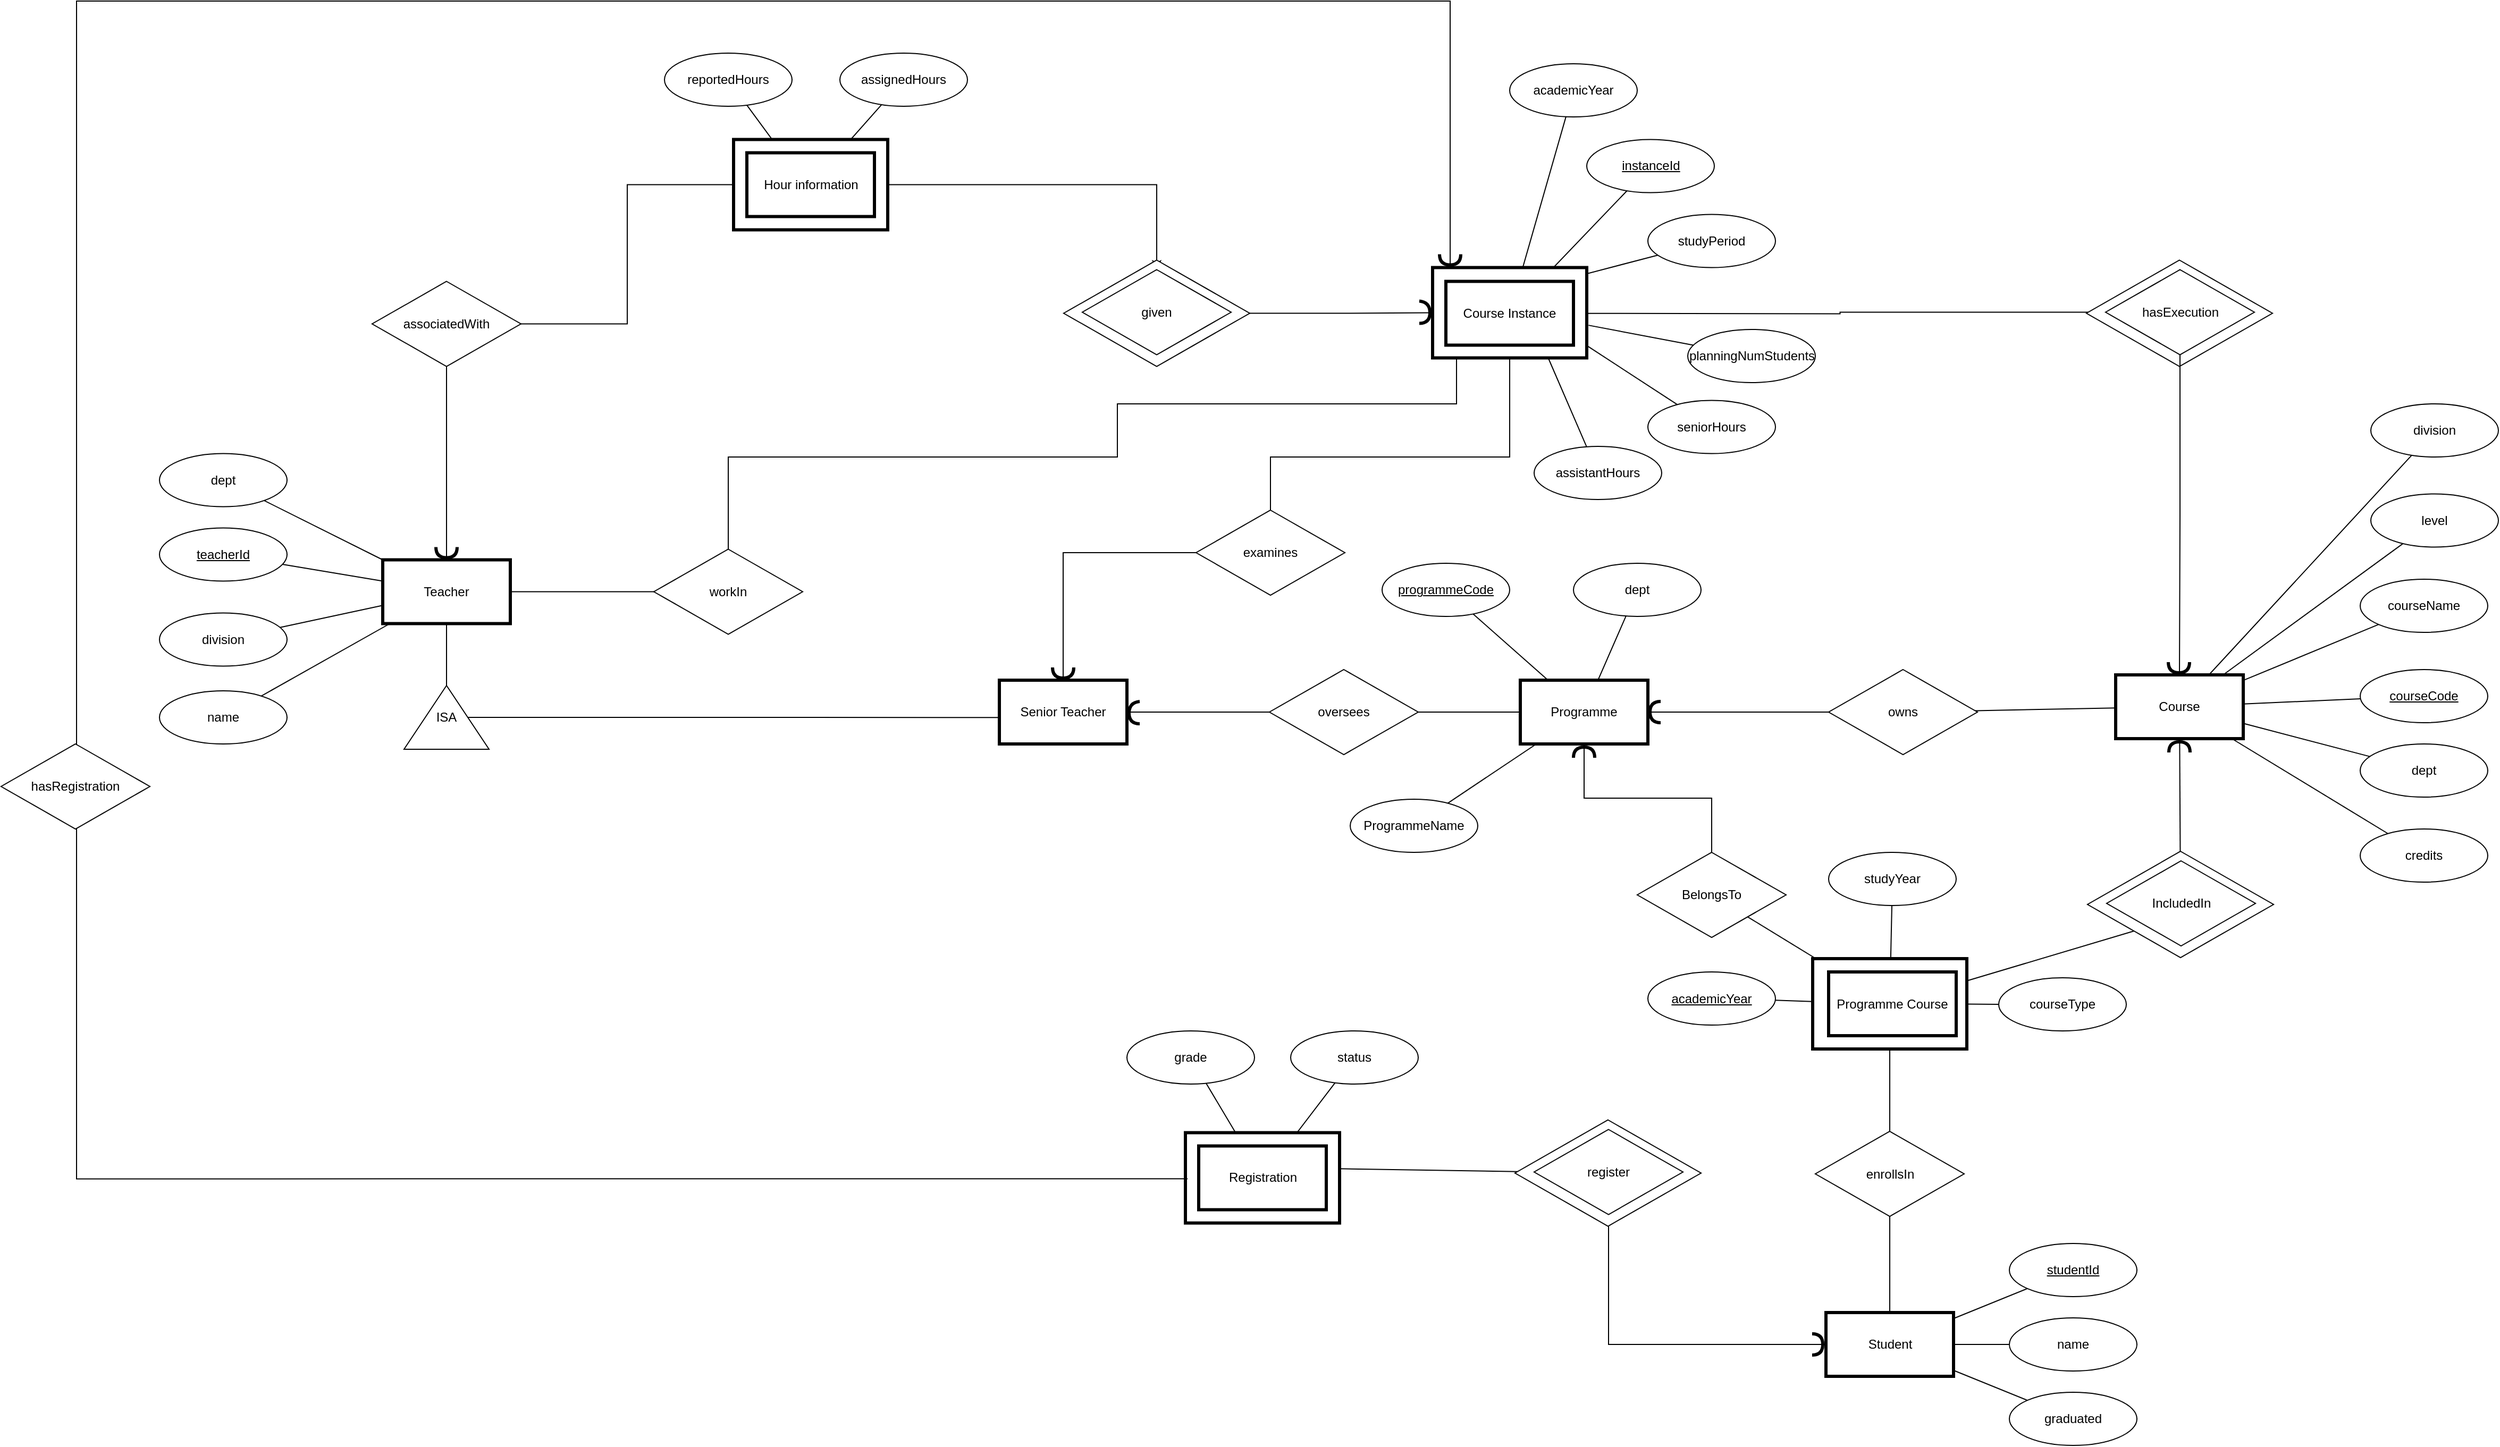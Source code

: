 <mxfile version="24.2.3" type="device">
  <diagram name="Página-1" id="mBDjjEcw4cKG5DQh-Xl2">
    <mxGraphModel dx="2736" dy="2182" grid="1" gridSize="10" guides="1" tooltips="1" connect="1" arrows="1" fold="1" page="1" pageScale="1" pageWidth="827" pageHeight="1169" math="0" shadow="0">
      <root>
        <mxCell id="0" />
        <mxCell id="1" parent="0" />
        <mxCell id="X4g94l9QdzFIB3vsX_Z2-153" style="edgeStyle=orthogonalEdgeStyle;rounded=0;orthogonalLoop=1;jettySize=auto;html=1;endArrow=none;endFill=0;startArrow=baseDash;startFill=0;" parent="1" source="X4g94l9QdzFIB3vsX_Z2-1" target="X4g94l9QdzFIB3vsX_Z2-152" edge="1">
          <mxGeometry relative="1" as="geometry" />
        </mxCell>
        <mxCell id="X4g94l9QdzFIB3vsX_Z2-1" value="Senior Teacher" style="rounded=0;whiteSpace=wrap;html=1;strokeWidth=3;" parent="1" vertex="1">
          <mxGeometry x="190" y="80" width="120" height="60" as="geometry" />
        </mxCell>
        <mxCell id="X4g94l9QdzFIB3vsX_Z2-10" value="" style="rounded=0;orthogonalLoop=1;jettySize=auto;html=1;endArrow=none;endFill=0;" parent="1" source="X4g94l9QdzFIB3vsX_Z2-3" target="X4g94l9QdzFIB3vsX_Z2-11" edge="1">
          <mxGeometry relative="1" as="geometry" />
        </mxCell>
        <mxCell id="X4g94l9QdzFIB3vsX_Z2-3" value="name" style="ellipse;whiteSpace=wrap;html=1;" parent="1" vertex="1">
          <mxGeometry x="-600" y="90" width="120" height="50" as="geometry" />
        </mxCell>
        <mxCell id="X4g94l9QdzFIB3vsX_Z2-269" style="edgeStyle=orthogonalEdgeStyle;rounded=0;orthogonalLoop=1;jettySize=auto;html=1;endArrow=none;endFill=0;" parent="1" source="X4g94l9QdzFIB3vsX_Z2-11" target="X4g94l9QdzFIB3vsX_Z2-268" edge="1">
          <mxGeometry relative="1" as="geometry" />
        </mxCell>
        <mxCell id="IT_xZYxQ61ZV-D8Yhbmj-3" style="edgeStyle=orthogonalEdgeStyle;rounded=0;orthogonalLoop=1;jettySize=auto;html=1;endArrow=none;endFill=0;" parent="1" source="X4g94l9QdzFIB3vsX_Z2-11" target="IT_xZYxQ61ZV-D8Yhbmj-1" edge="1">
          <mxGeometry relative="1" as="geometry">
            <Array as="points">
              <mxPoint x="-330" y="70" />
              <mxPoint x="-330" y="70" />
            </Array>
          </mxGeometry>
        </mxCell>
        <mxCell id="JDC6ibPOijJ4rvLME-x0-4" style="edgeStyle=orthogonalEdgeStyle;rounded=0;orthogonalLoop=1;jettySize=auto;html=1;endArrow=none;endFill=0;" edge="1" parent="1" source="X4g94l9QdzFIB3vsX_Z2-11" target="JDC6ibPOijJ4rvLME-x0-3">
          <mxGeometry relative="1" as="geometry" />
        </mxCell>
        <mxCell id="X4g94l9QdzFIB3vsX_Z2-11" value="Teacher" style="rounded=0;whiteSpace=wrap;html=1;strokeWidth=3;" parent="1" vertex="1">
          <mxGeometry x="-390" y="-33.25" width="120" height="60" as="geometry" />
        </mxCell>
        <mxCell id="X4g94l9QdzFIB3vsX_Z2-20" style="rounded=0;orthogonalLoop=1;jettySize=auto;html=1;endArrow=none;endFill=0;" parent="1" source="X4g94l9QdzFIB3vsX_Z2-12" target="X4g94l9QdzFIB3vsX_Z2-11" edge="1">
          <mxGeometry relative="1" as="geometry" />
        </mxCell>
        <mxCell id="X4g94l9QdzFIB3vsX_Z2-12" value="&lt;u&gt;teacherId&lt;/u&gt;" style="ellipse;whiteSpace=wrap;html=1;" parent="1" vertex="1">
          <mxGeometry x="-600" y="-63.25" width="120" height="50" as="geometry" />
        </mxCell>
        <mxCell id="X4g94l9QdzFIB3vsX_Z2-24" value="" style="rounded=0;orthogonalLoop=1;jettySize=auto;html=1;endArrow=none;endFill=0;" parent="1" source="X4g94l9QdzFIB3vsX_Z2-15" target="X4g94l9QdzFIB3vsX_Z2-11" edge="1">
          <mxGeometry relative="1" as="geometry" />
        </mxCell>
        <mxCell id="X4g94l9QdzFIB3vsX_Z2-15" value="dept" style="ellipse;whiteSpace=wrap;html=1;" parent="1" vertex="1">
          <mxGeometry x="-600" y="-133.25" width="120" height="50" as="geometry" />
        </mxCell>
        <mxCell id="X4g94l9QdzFIB3vsX_Z2-23" style="rounded=0;orthogonalLoop=1;jettySize=auto;html=1;endArrow=none;endFill=0;" parent="1" source="X4g94l9QdzFIB3vsX_Z2-19" target="X4g94l9QdzFIB3vsX_Z2-11" edge="1">
          <mxGeometry relative="1" as="geometry" />
        </mxCell>
        <mxCell id="X4g94l9QdzFIB3vsX_Z2-19" value="division" style="ellipse;whiteSpace=wrap;html=1;" parent="1" vertex="1">
          <mxGeometry x="-600" y="16.75" width="120" height="50" as="geometry" />
        </mxCell>
        <mxCell id="X4g94l9QdzFIB3vsX_Z2-161" style="edgeStyle=orthogonalEdgeStyle;rounded=0;orthogonalLoop=1;jettySize=auto;html=1;endArrow=none;endFill=0;" parent="1" source="X4g94l9QdzFIB3vsX_Z2-25" target="X4g94l9QdzFIB3vsX_Z2-159" edge="1">
          <mxGeometry relative="1" as="geometry" />
        </mxCell>
        <mxCell id="X4g94l9QdzFIB3vsX_Z2-25" value="Programme" style="rounded=0;whiteSpace=wrap;html=1;strokeWidth=3;" parent="1" vertex="1">
          <mxGeometry x="680" y="80" width="120" height="60" as="geometry" />
        </mxCell>
        <mxCell id="X4g94l9QdzFIB3vsX_Z2-33" style="rounded=0;orthogonalLoop=1;jettySize=auto;html=1;endArrow=none;endFill=0;" parent="1" source="X4g94l9QdzFIB3vsX_Z2-26" target="X4g94l9QdzFIB3vsX_Z2-25" edge="1">
          <mxGeometry relative="1" as="geometry" />
        </mxCell>
        <mxCell id="X4g94l9QdzFIB3vsX_Z2-26" value="&lt;u&gt;programmeCode&lt;/u&gt;" style="ellipse;whiteSpace=wrap;html=1;" parent="1" vertex="1">
          <mxGeometry x="550" y="-30" width="120" height="50" as="geometry" />
        </mxCell>
        <mxCell id="X4g94l9QdzFIB3vsX_Z2-34" value="" style="rounded=0;orthogonalLoop=1;jettySize=auto;html=1;endArrow=none;endFill=0;" parent="1" source="X4g94l9QdzFIB3vsX_Z2-27" target="X4g94l9QdzFIB3vsX_Z2-25" edge="1">
          <mxGeometry relative="1" as="geometry" />
        </mxCell>
        <mxCell id="X4g94l9QdzFIB3vsX_Z2-27" value="ProgrammeName" style="ellipse;whiteSpace=wrap;html=1;" parent="1" vertex="1">
          <mxGeometry x="520" y="192" width="120" height="50" as="geometry" />
        </mxCell>
        <mxCell id="X4g94l9QdzFIB3vsX_Z2-31" style="rounded=0;orthogonalLoop=1;jettySize=auto;html=1;endArrow=none;endFill=0;" parent="1" source="X4g94l9QdzFIB3vsX_Z2-28" target="X4g94l9QdzFIB3vsX_Z2-25" edge="1">
          <mxGeometry relative="1" as="geometry" />
        </mxCell>
        <mxCell id="X4g94l9QdzFIB3vsX_Z2-28" value="dept" style="ellipse;whiteSpace=wrap;html=1;" parent="1" vertex="1">
          <mxGeometry x="730" y="-30" width="120" height="50" as="geometry" />
        </mxCell>
        <mxCell id="X4g94l9QdzFIB3vsX_Z2-35" value="Course" style="rounded=0;whiteSpace=wrap;html=1;strokeWidth=3;" parent="1" vertex="1">
          <mxGeometry x="1240" y="75" width="120" height="60" as="geometry" />
        </mxCell>
        <mxCell id="X4g94l9QdzFIB3vsX_Z2-36" style="rounded=0;orthogonalLoop=1;jettySize=auto;html=1;endArrow=none;endFill=0;" parent="1" source="X4g94l9QdzFIB3vsX_Z2-37" target="X4g94l9QdzFIB3vsX_Z2-35" edge="1">
          <mxGeometry relative="1" as="geometry" />
        </mxCell>
        <mxCell id="X4g94l9QdzFIB3vsX_Z2-37" value="&lt;u&gt;courseCode&lt;/u&gt;" style="ellipse;whiteSpace=wrap;html=1;" parent="1" vertex="1">
          <mxGeometry x="1470" y="70" width="120" height="50" as="geometry" />
        </mxCell>
        <mxCell id="X4g94l9QdzFIB3vsX_Z2-38" value="" style="rounded=0;orthogonalLoop=1;jettySize=auto;html=1;endArrow=none;endFill=0;" parent="1" source="X4g94l9QdzFIB3vsX_Z2-39" target="X4g94l9QdzFIB3vsX_Z2-35" edge="1">
          <mxGeometry relative="1" as="geometry" />
        </mxCell>
        <mxCell id="X4g94l9QdzFIB3vsX_Z2-39" value="courseName" style="ellipse;whiteSpace=wrap;html=1;" parent="1" vertex="1">
          <mxGeometry x="1470" y="-15" width="120" height="50" as="geometry" />
        </mxCell>
        <mxCell id="X4g94l9QdzFIB3vsX_Z2-40" style="rounded=0;orthogonalLoop=1;jettySize=auto;html=1;endArrow=none;endFill=0;" parent="1" source="X4g94l9QdzFIB3vsX_Z2-41" target="X4g94l9QdzFIB3vsX_Z2-35" edge="1">
          <mxGeometry relative="1" as="geometry" />
        </mxCell>
        <mxCell id="X4g94l9QdzFIB3vsX_Z2-41" value="credits" style="ellipse;whiteSpace=wrap;html=1;" parent="1" vertex="1">
          <mxGeometry x="1470" y="220" width="120" height="50" as="geometry" />
        </mxCell>
        <mxCell id="X4g94l9QdzFIB3vsX_Z2-42" style="rounded=0;orthogonalLoop=1;jettySize=auto;html=1;endArrow=none;endFill=0;" parent="1" source="X4g94l9QdzFIB3vsX_Z2-43" target="X4g94l9QdzFIB3vsX_Z2-35" edge="1">
          <mxGeometry relative="1" as="geometry" />
        </mxCell>
        <mxCell id="X4g94l9QdzFIB3vsX_Z2-43" value="level" style="ellipse;whiteSpace=wrap;html=1;" parent="1" vertex="1">
          <mxGeometry x="1480" y="-95.25" width="120" height="50" as="geometry" />
        </mxCell>
        <mxCell id="X4g94l9QdzFIB3vsX_Z2-45" style="rounded=0;orthogonalLoop=1;jettySize=auto;html=1;endArrow=none;endFill=0;" parent="1" source="X4g94l9QdzFIB3vsX_Z2-44" target="X4g94l9QdzFIB3vsX_Z2-35" edge="1">
          <mxGeometry relative="1" as="geometry" />
        </mxCell>
        <mxCell id="X4g94l9QdzFIB3vsX_Z2-44" value="dept" style="ellipse;whiteSpace=wrap;html=1;" parent="1" vertex="1">
          <mxGeometry x="1470" y="140" width="120" height="50" as="geometry" />
        </mxCell>
        <mxCell id="X4g94l9QdzFIB3vsX_Z2-47" style="rounded=0;orthogonalLoop=1;jettySize=auto;html=1;endArrow=none;endFill=0;" parent="1" source="X4g94l9QdzFIB3vsX_Z2-46" target="X4g94l9QdzFIB3vsX_Z2-35" edge="1">
          <mxGeometry relative="1" as="geometry" />
        </mxCell>
        <mxCell id="X4g94l9QdzFIB3vsX_Z2-46" value="division" style="ellipse;whiteSpace=wrap;html=1;" parent="1" vertex="1">
          <mxGeometry x="1480" y="-180" width="120" height="50" as="geometry" />
        </mxCell>
        <mxCell id="X4g94l9QdzFIB3vsX_Z2-171" style="rounded=0;orthogonalLoop=1;jettySize=auto;html=1;entryX=0;entryY=1;entryDx=0;entryDy=0;endArrow=none;endFill=0;" parent="1" source="X4g94l9QdzFIB3vsX_Z2-50" target="X4g94l9QdzFIB3vsX_Z2-167" edge="1">
          <mxGeometry relative="1" as="geometry" />
        </mxCell>
        <mxCell id="X4g94l9QdzFIB3vsX_Z2-174" style="rounded=0;orthogonalLoop=1;jettySize=auto;html=1;endArrow=none;endFill=0;" parent="1" source="X4g94l9QdzFIB3vsX_Z2-50" target="X4g94l9QdzFIB3vsX_Z2-173" edge="1">
          <mxGeometry relative="1" as="geometry" />
        </mxCell>
        <mxCell id="X4g94l9QdzFIB3vsX_Z2-50" value="" style="rounded=0;whiteSpace=wrap;html=1;strokeWidth=3;" parent="1" vertex="1">
          <mxGeometry x="955" y="342" width="145" height="85" as="geometry" />
        </mxCell>
        <mxCell id="X4g94l9QdzFIB3vsX_Z2-55" style="rounded=0;orthogonalLoop=1;jettySize=auto;html=1;endArrow=none;endFill=0;" parent="1" source="X4g94l9QdzFIB3vsX_Z2-56" target="X4g94l9QdzFIB3vsX_Z2-50" edge="1">
          <mxGeometry relative="1" as="geometry" />
        </mxCell>
        <mxCell id="X4g94l9QdzFIB3vsX_Z2-56" value="&lt;u&gt;academicYear&lt;/u&gt;" style="ellipse;whiteSpace=wrap;html=1;" parent="1" vertex="1">
          <mxGeometry x="800" y="354.5" width="120" height="50" as="geometry" />
        </mxCell>
        <mxCell id="X4g94l9QdzFIB3vsX_Z2-57" style="rounded=0;orthogonalLoop=1;jettySize=auto;html=1;endArrow=none;endFill=0;" parent="1" source="X4g94l9QdzFIB3vsX_Z2-58" target="X4g94l9QdzFIB3vsX_Z2-50" edge="1">
          <mxGeometry relative="1" as="geometry">
            <mxPoint x="1154" y="474.886" as="targetPoint" />
          </mxGeometry>
        </mxCell>
        <mxCell id="X4g94l9QdzFIB3vsX_Z2-58" value="studyYear" style="ellipse;whiteSpace=wrap;html=1;" parent="1" vertex="1">
          <mxGeometry x="970" y="242" width="120" height="50" as="geometry" />
        </mxCell>
        <mxCell id="X4g94l9QdzFIB3vsX_Z2-61" style="rounded=0;orthogonalLoop=1;jettySize=auto;html=1;endArrow=none;endFill=0;" parent="1" source="X4g94l9QdzFIB3vsX_Z2-62" target="X4g94l9QdzFIB3vsX_Z2-50" edge="1">
          <mxGeometry relative="1" as="geometry" />
        </mxCell>
        <mxCell id="X4g94l9QdzFIB3vsX_Z2-62" value="courseType" style="ellipse;whiteSpace=wrap;html=1;" parent="1" vertex="1">
          <mxGeometry x="1130" y="360" width="120" height="50" as="geometry" />
        </mxCell>
        <mxCell id="X4g94l9QdzFIB3vsX_Z2-65" style="edgeStyle=orthogonalEdgeStyle;rounded=0;orthogonalLoop=1;jettySize=auto;html=1;exitX=0.5;exitY=1;exitDx=0;exitDy=0;" parent="1" edge="1">
          <mxGeometry relative="1" as="geometry">
            <mxPoint x="1262.5" y="310" as="sourcePoint" />
            <mxPoint x="1262.5" y="310" as="targetPoint" />
          </mxGeometry>
        </mxCell>
        <mxCell id="X4g94l9QdzFIB3vsX_Z2-189" style="edgeStyle=orthogonalEdgeStyle;rounded=0;orthogonalLoop=1;jettySize=auto;html=1;endArrow=none;endFill=0;" parent="1" target="X4g94l9QdzFIB3vsX_Z2-186" edge="1">
          <mxGeometry relative="1" as="geometry">
            <mxPoint x="730" y="-265.185" as="sourcePoint" />
          </mxGeometry>
        </mxCell>
        <mxCell id="X4g94l9QdzFIB3vsX_Z2-70" style="rounded=0;orthogonalLoop=1;jettySize=auto;html=1;endArrow=none;endFill=0;" parent="1" source="X4g94l9QdzFIB3vsX_Z2-71" edge="1">
          <mxGeometry relative="1" as="geometry">
            <mxPoint x="715.113" y="-295.25" as="targetPoint" />
          </mxGeometry>
        </mxCell>
        <mxCell id="X4g94l9QdzFIB3vsX_Z2-71" value="studyPeriod" style="ellipse;whiteSpace=wrap;html=1;" parent="1" vertex="1">
          <mxGeometry x="800" y="-358.25" width="120" height="50" as="geometry" />
        </mxCell>
        <mxCell id="X4g94l9QdzFIB3vsX_Z2-72" style="rounded=0;orthogonalLoop=1;jettySize=auto;html=1;endArrow=none;endFill=0;" parent="1" source="X4g94l9QdzFIB3vsX_Z2-73" target="X4g94l9QdzFIB3vsX_Z2-194" edge="1">
          <mxGeometry relative="1" as="geometry">
            <mxPoint x="670" y="-295.25" as="targetPoint" />
          </mxGeometry>
        </mxCell>
        <mxCell id="X4g94l9QdzFIB3vsX_Z2-73" value="academicYear" style="ellipse;whiteSpace=wrap;html=1;" parent="1" vertex="1">
          <mxGeometry x="670" y="-500" width="120" height="50" as="geometry" />
        </mxCell>
        <mxCell id="X4g94l9QdzFIB3vsX_Z2-74" style="rounded=0;orthogonalLoop=1;jettySize=auto;html=1;endArrow=none;endFill=0;" parent="1" source="X4g94l9QdzFIB3vsX_Z2-75" target="X4g94l9QdzFIB3vsX_Z2-194" edge="1">
          <mxGeometry relative="1" as="geometry">
            <mxPoint x="623.083" y="-295.25" as="targetPoint" />
          </mxGeometry>
        </mxCell>
        <mxCell id="X4g94l9QdzFIB3vsX_Z2-75" value="instanceId" style="ellipse;whiteSpace=wrap;html=1;fontStyle=4" parent="1" vertex="1">
          <mxGeometry x="742.5" y="-428.75" width="120" height="50" as="geometry" />
        </mxCell>
        <mxCell id="X4g94l9QdzFIB3vsX_Z2-78" style="edgeStyle=orthogonalEdgeStyle;rounded=0;orthogonalLoop=1;jettySize=auto;html=1;exitX=0.5;exitY=1;exitDx=0;exitDy=0;" parent="1" source="X4g94l9QdzFIB3vsX_Z2-75" target="X4g94l9QdzFIB3vsX_Z2-75" edge="1">
          <mxGeometry relative="1" as="geometry" />
        </mxCell>
        <mxCell id="X4g94l9QdzFIB3vsX_Z2-223" style="edgeStyle=orthogonalEdgeStyle;rounded=0;orthogonalLoop=1;jettySize=auto;html=1;" parent="1" source="X4g94l9QdzFIB3vsX_Z2-225" target="X4g94l9QdzFIB3vsX_Z2-218" edge="1">
          <mxGeometry relative="1" as="geometry">
            <mxPoint x="137.5" y="-357.75" as="sourcePoint" />
          </mxGeometry>
        </mxCell>
        <mxCell id="X4g94l9QdzFIB3vsX_Z2-112" style="edgeStyle=orthogonalEdgeStyle;rounded=0;orthogonalLoop=1;jettySize=auto;html=1;exitX=0.5;exitY=1;exitDx=0;exitDy=0;" parent="1" edge="1">
          <mxGeometry relative="1" as="geometry">
            <mxPoint x="380" y="414.5" as="sourcePoint" />
            <mxPoint x="380" y="414.5" as="targetPoint" />
          </mxGeometry>
        </mxCell>
        <mxCell id="X4g94l9QdzFIB3vsX_Z2-114" style="rounded=0;orthogonalLoop=1;jettySize=auto;html=1;endArrow=none;endFill=0;" parent="1" source="X4g94l9QdzFIB3vsX_Z2-113" target="X4g94l9QdzFIB3vsX_Z2-225" edge="1">
          <mxGeometry relative="1" as="geometry">
            <mxPoint x="-47.5" y="-454.933" as="targetPoint" />
          </mxGeometry>
        </mxCell>
        <mxCell id="X4g94l9QdzFIB3vsX_Z2-113" value="assignedHours" style="ellipse;whiteSpace=wrap;html=1;" parent="1" vertex="1">
          <mxGeometry x="40" y="-510" width="120" height="50" as="geometry" />
        </mxCell>
        <mxCell id="X4g94l9QdzFIB3vsX_Z2-243" style="edgeStyle=orthogonalEdgeStyle;rounded=0;orthogonalLoop=1;jettySize=auto;html=1;endArrow=none;endFill=0;" parent="1" source="X4g94l9QdzFIB3vsX_Z2-124" target="X4g94l9QdzFIB3vsX_Z2-242" edge="1">
          <mxGeometry relative="1" as="geometry" />
        </mxCell>
        <mxCell id="X4g94l9QdzFIB3vsX_Z2-257" style="edgeStyle=orthogonalEdgeStyle;rounded=0;orthogonalLoop=1;jettySize=auto;html=1;endArrow=none;endFill=0;" parent="1" source="X4g94l9QdzFIB3vsX_Z2-124" target="X4g94l9QdzFIB3vsX_Z2-255" edge="1">
          <mxGeometry relative="1" as="geometry" />
        </mxCell>
        <mxCell id="X4g94l9QdzFIB3vsX_Z2-124" value="Student" style="rounded=0;whiteSpace=wrap;html=1;strokeWidth=3;" parent="1" vertex="1">
          <mxGeometry x="967.5" y="675" width="120" height="60" as="geometry" />
        </mxCell>
        <mxCell id="X4g94l9QdzFIB3vsX_Z2-125" style="rounded=0;orthogonalLoop=1;jettySize=auto;html=1;endArrow=none;endFill=0;" parent="1" source="X4g94l9QdzFIB3vsX_Z2-126" target="X4g94l9QdzFIB3vsX_Z2-124" edge="1">
          <mxGeometry relative="1" as="geometry" />
        </mxCell>
        <mxCell id="X4g94l9QdzFIB3vsX_Z2-126" value="&lt;u&gt;studentId&lt;/u&gt;" style="ellipse;whiteSpace=wrap;html=1;" parent="1" vertex="1">
          <mxGeometry x="1140" y="610" width="120" height="50" as="geometry" />
        </mxCell>
        <mxCell id="X4g94l9QdzFIB3vsX_Z2-127" style="rounded=0;orthogonalLoop=1;jettySize=auto;html=1;endArrow=none;endFill=0;" parent="1" source="X4g94l9QdzFIB3vsX_Z2-128" target="X4g94l9QdzFIB3vsX_Z2-124" edge="1">
          <mxGeometry relative="1" as="geometry" />
        </mxCell>
        <mxCell id="X4g94l9QdzFIB3vsX_Z2-128" value="name" style="ellipse;whiteSpace=wrap;html=1;" parent="1" vertex="1">
          <mxGeometry x="1140" y="680" width="120" height="50" as="geometry" />
        </mxCell>
        <mxCell id="X4g94l9QdzFIB3vsX_Z2-134" style="rounded=0;orthogonalLoop=1;jettySize=auto;html=1;endArrow=none;endFill=0;" parent="1" source="X4g94l9QdzFIB3vsX_Z2-132" target="X4g94l9QdzFIB3vsX_Z2-124" edge="1">
          <mxGeometry relative="1" as="geometry" />
        </mxCell>
        <mxCell id="X4g94l9QdzFIB3vsX_Z2-132" value="graduated" style="ellipse;whiteSpace=wrap;html=1;" parent="1" vertex="1">
          <mxGeometry x="1140" y="750" width="120" height="50" as="geometry" />
        </mxCell>
        <mxCell id="X4g94l9QdzFIB3vsX_Z2-261" style="rounded=0;orthogonalLoop=1;jettySize=auto;html=1;endArrow=none;endFill=0;" parent="1" source="X4g94l9QdzFIB3vsX_Z2-141" target="X4g94l9QdzFIB3vsX_Z2-252" edge="1">
          <mxGeometry relative="1" as="geometry" />
        </mxCell>
        <mxCell id="X4g94l9QdzFIB3vsX_Z2-141" value="status" style="ellipse;whiteSpace=wrap;html=1;" parent="1" vertex="1">
          <mxGeometry x="464" y="410" width="120" height="50" as="geometry" />
        </mxCell>
        <mxCell id="X4g94l9QdzFIB3vsX_Z2-262" style="rounded=0;orthogonalLoop=1;jettySize=auto;html=1;endArrow=none;endFill=0;" parent="1" source="X4g94l9QdzFIB3vsX_Z2-143" target="X4g94l9QdzFIB3vsX_Z2-252" edge="1">
          <mxGeometry relative="1" as="geometry" />
        </mxCell>
        <mxCell id="X4g94l9QdzFIB3vsX_Z2-143" value="grade" style="ellipse;whiteSpace=wrap;html=1;" parent="1" vertex="1">
          <mxGeometry x="310" y="410" width="120" height="50" as="geometry" />
        </mxCell>
        <mxCell id="X4g94l9QdzFIB3vsX_Z2-154" style="edgeStyle=orthogonalEdgeStyle;rounded=0;orthogonalLoop=1;jettySize=auto;html=1;endArrow=none;endFill=0;" parent="1" source="X4g94l9QdzFIB3vsX_Z2-152" target="X4g94l9QdzFIB3vsX_Z2-25" edge="1">
          <mxGeometry relative="1" as="geometry" />
        </mxCell>
        <mxCell id="X4g94l9QdzFIB3vsX_Z2-152" value="oversees" style="rhombus;whiteSpace=wrap;html=1;" parent="1" vertex="1">
          <mxGeometry x="444" y="70" width="140" height="80" as="geometry" />
        </mxCell>
        <mxCell id="X4g94l9QdzFIB3vsX_Z2-157" value="" style="curved=1;endArrow=none;html=1;rounded=0;endFill=0;strokeWidth=3;" parent="1" edge="1">
          <mxGeometry width="50" height="50" relative="1" as="geometry">
            <mxPoint x="322" y="121" as="sourcePoint" />
            <mxPoint x="322" y="100" as="targetPoint" />
            <Array as="points">
              <mxPoint x="312" y="121" />
              <mxPoint x="312" y="101" />
            </Array>
          </mxGeometry>
        </mxCell>
        <mxCell id="X4g94l9QdzFIB3vsX_Z2-162" style="rounded=0;orthogonalLoop=1;jettySize=auto;html=1;endArrow=none;endFill=0;" parent="1" source="X4g94l9QdzFIB3vsX_Z2-159" target="X4g94l9QdzFIB3vsX_Z2-35" edge="1">
          <mxGeometry relative="1" as="geometry" />
        </mxCell>
        <mxCell id="X4g94l9QdzFIB3vsX_Z2-159" value="owns" style="rhombus;whiteSpace=wrap;html=1;" parent="1" vertex="1">
          <mxGeometry x="970" y="70" width="140" height="80" as="geometry" />
        </mxCell>
        <mxCell id="X4g94l9QdzFIB3vsX_Z2-163" value="" style="curved=1;endArrow=none;html=1;rounded=0;endFill=0;strokeWidth=3;" parent="1" edge="1">
          <mxGeometry width="50" height="50" relative="1" as="geometry">
            <mxPoint x="812" y="120" as="sourcePoint" />
            <mxPoint x="812" y="100" as="targetPoint" />
            <Array as="points">
              <mxPoint x="802" y="120" />
              <mxPoint x="802" y="100" />
            </Array>
          </mxGeometry>
        </mxCell>
        <mxCell id="X4g94l9QdzFIB3vsX_Z2-172" style="rounded=0;orthogonalLoop=1;jettySize=auto;html=1;endArrow=none;endFill=0;" parent="1" source="X4g94l9QdzFIB3vsX_Z2-167" target="X4g94l9QdzFIB3vsX_Z2-35" edge="1">
          <mxGeometry relative="1" as="geometry" />
        </mxCell>
        <mxCell id="X4g94l9QdzFIB3vsX_Z2-167" value="" style="rhombus;whiteSpace=wrap;html=1;" parent="1" vertex="1">
          <mxGeometry x="1213.5" y="241" width="175" height="100" as="geometry" />
        </mxCell>
        <mxCell id="X4g94l9QdzFIB3vsX_Z2-164" value="&lt;span style=&quot;font-size: 12px;&quot;&gt;IncludedIn&lt;/span&gt;" style="rhombus;whiteSpace=wrap;html=1;" parent="1" vertex="1">
          <mxGeometry x="1231.5" y="250" width="140" height="80" as="geometry" />
        </mxCell>
        <mxCell id="X4g94l9QdzFIB3vsX_Z2-170" value="Programme Course" style="rounded=0;whiteSpace=wrap;html=1;strokeWidth=3;" parent="1" vertex="1">
          <mxGeometry x="970" y="354.5" width="120" height="60" as="geometry" />
        </mxCell>
        <mxCell id="X4g94l9QdzFIB3vsX_Z2-168" style="edgeStyle=orthogonalEdgeStyle;rounded=0;orthogonalLoop=1;jettySize=auto;html=1;exitX=0.5;exitY=1;exitDx=0;exitDy=0;" parent="1" source="X4g94l9QdzFIB3vsX_Z2-164" target="X4g94l9QdzFIB3vsX_Z2-164" edge="1">
          <mxGeometry relative="1" as="geometry" />
        </mxCell>
        <mxCell id="X4g94l9QdzFIB3vsX_Z2-175" style="rounded=0;orthogonalLoop=1;jettySize=auto;html=1;endArrow=none;endFill=0;edgeStyle=orthogonalEdgeStyle;" parent="1" source="X4g94l9QdzFIB3vsX_Z2-173" target="X4g94l9QdzFIB3vsX_Z2-25" edge="1">
          <mxGeometry relative="1" as="geometry" />
        </mxCell>
        <mxCell id="X4g94l9QdzFIB3vsX_Z2-173" value="BelongsTo" style="rhombus;whiteSpace=wrap;html=1;" parent="1" vertex="1">
          <mxGeometry x="790" y="242" width="140" height="80" as="geometry" />
        </mxCell>
        <mxCell id="X4g94l9QdzFIB3vsX_Z2-178" style="edgeStyle=orthogonalEdgeStyle;rounded=0;orthogonalLoop=1;jettySize=auto;html=1;endArrow=none;endFill=0;" parent="1" source="X4g94l9QdzFIB3vsX_Z2-177" target="X4g94l9QdzFIB3vsX_Z2-1" edge="1">
          <mxGeometry relative="1" as="geometry" />
        </mxCell>
        <mxCell id="X4g94l9QdzFIB3vsX_Z2-182" style="edgeStyle=orthogonalEdgeStyle;rounded=0;orthogonalLoop=1;jettySize=auto;html=1;endArrow=none;endFill=0;" parent="1" source="X4g94l9QdzFIB3vsX_Z2-177" target="X4g94l9QdzFIB3vsX_Z2-194" edge="1">
          <mxGeometry relative="1" as="geometry">
            <mxPoint x="610" y="-265.25" as="targetPoint" />
            <Array as="points">
              <mxPoint x="670" y="-130" />
            </Array>
          </mxGeometry>
        </mxCell>
        <mxCell id="X4g94l9QdzFIB3vsX_Z2-177" value="examines" style="rhombus;whiteSpace=wrap;html=1;" parent="1" vertex="1">
          <mxGeometry x="375" y="-80" width="140" height="80" as="geometry" />
        </mxCell>
        <mxCell id="X4g94l9QdzFIB3vsX_Z2-179" value="" style="curved=1;endArrow=none;html=1;rounded=0;endFill=0;strokeWidth=3;" parent="1" edge="1">
          <mxGeometry width="50" height="50" relative="1" as="geometry">
            <mxPoint x="260" y="68" as="sourcePoint" />
            <mxPoint x="240" y="68" as="targetPoint" />
            <Array as="points">
              <mxPoint x="260" y="78" />
              <mxPoint x="240" y="78" />
            </Array>
          </mxGeometry>
        </mxCell>
        <mxCell id="X4g94l9QdzFIB3vsX_Z2-184" style="edgeStyle=orthogonalEdgeStyle;rounded=0;orthogonalLoop=1;jettySize=auto;html=1;exitX=0.5;exitY=1;exitDx=0;exitDy=0;" parent="1" edge="1">
          <mxGeometry relative="1" as="geometry">
            <mxPoint x="1261.5" y="-246.25" as="sourcePoint" />
            <mxPoint x="1261.5" y="-246.25" as="targetPoint" />
          </mxGeometry>
        </mxCell>
        <mxCell id="X4g94l9QdzFIB3vsX_Z2-185" value="" style="rhombus;whiteSpace=wrap;html=1;" parent="1" vertex="1">
          <mxGeometry x="1212.5" y="-315.25" width="175" height="100" as="geometry" />
        </mxCell>
        <mxCell id="X4g94l9QdzFIB3vsX_Z2-191" style="edgeStyle=orthogonalEdgeStyle;rounded=0;orthogonalLoop=1;jettySize=auto;html=1;endArrow=none;endFill=0;" parent="1" source="X4g94l9QdzFIB3vsX_Z2-186" target="X4g94l9QdzFIB3vsX_Z2-35" edge="1">
          <mxGeometry relative="1" as="geometry" />
        </mxCell>
        <mxCell id="X4g94l9QdzFIB3vsX_Z2-186" value="&lt;span style=&quot;font-size: 12px;&quot;&gt;hasExecution&lt;/span&gt;" style="rhombus;whiteSpace=wrap;html=1;" parent="1" vertex="1">
          <mxGeometry x="1230.5" y="-306.25" width="140" height="80" as="geometry" />
        </mxCell>
        <mxCell id="X4g94l9QdzFIB3vsX_Z2-187" style="edgeStyle=orthogonalEdgeStyle;rounded=0;orthogonalLoop=1;jettySize=auto;html=1;exitX=0.5;exitY=1;exitDx=0;exitDy=0;" parent="1" source="X4g94l9QdzFIB3vsX_Z2-186" target="X4g94l9QdzFIB3vsX_Z2-186" edge="1">
          <mxGeometry relative="1" as="geometry" />
        </mxCell>
        <mxCell id="X4g94l9QdzFIB3vsX_Z2-192" value="" style="rounded=0;whiteSpace=wrap;html=1;strokeWidth=3;" parent="1" vertex="1">
          <mxGeometry x="597.5" y="-308.25" width="145" height="85" as="geometry" />
        </mxCell>
        <mxCell id="X4g94l9QdzFIB3vsX_Z2-188" value="" style="curved=1;endArrow=none;html=1;rounded=0;endFill=0;strokeWidth=3;" parent="1" edge="1">
          <mxGeometry width="50" height="50" relative="1" as="geometry">
            <mxPoint x="1309.5" y="63" as="sourcePoint" />
            <mxPoint x="1289.5" y="63" as="targetPoint" />
            <Array as="points">
              <mxPoint x="1309.5" y="73" />
              <mxPoint x="1289.5" y="73" />
            </Array>
          </mxGeometry>
        </mxCell>
        <mxCell id="X4g94l9QdzFIB3vsX_Z2-194" value="Course Instance" style="rounded=0;whiteSpace=wrap;html=1;strokeWidth=3;" parent="1" vertex="1">
          <mxGeometry x="610" y="-295.25" width="120" height="60" as="geometry" />
        </mxCell>
        <mxCell id="JDC6ibPOijJ4rvLME-x0-11" style="rounded=0;orthogonalLoop=1;jettySize=auto;html=1;entryX=0.75;entryY=1;entryDx=0;entryDy=0;endArrow=none;endFill=0;" edge="1" parent="1" source="X4g94l9QdzFIB3vsX_Z2-196" target="X4g94l9QdzFIB3vsX_Z2-192">
          <mxGeometry relative="1" as="geometry" />
        </mxCell>
        <mxCell id="X4g94l9QdzFIB3vsX_Z2-196" value="assistantHours" style="ellipse;whiteSpace=wrap;html=1;" parent="1" vertex="1">
          <mxGeometry x="693" y="-140" width="120" height="50" as="geometry" />
        </mxCell>
        <mxCell id="X4g94l9QdzFIB3vsX_Z2-198" value="seniorHours" style="ellipse;whiteSpace=wrap;html=1;" parent="1" vertex="1">
          <mxGeometry x="800" y="-183.25" width="120" height="50" as="geometry" />
        </mxCell>
        <mxCell id="X4g94l9QdzFIB3vsX_Z2-201" style="edgeStyle=orthogonalEdgeStyle;rounded=0;orthogonalLoop=1;jettySize=auto;html=1;exitX=0.5;exitY=1;exitDx=0;exitDy=0;" parent="1" edge="1">
          <mxGeometry relative="1" as="geometry">
            <mxPoint x="920" y="-160" as="sourcePoint" />
            <mxPoint x="920" y="-160" as="targetPoint" />
          </mxGeometry>
        </mxCell>
        <mxCell id="X4g94l9QdzFIB3vsX_Z2-204" value="planningNumStudents" style="ellipse;whiteSpace=wrap;html=1;" parent="1" vertex="1">
          <mxGeometry x="837.5" y="-250" width="120" height="50" as="geometry" />
        </mxCell>
        <mxCell id="X4g94l9QdzFIB3vsX_Z2-206" style="edgeStyle=orthogonalEdgeStyle;rounded=0;orthogonalLoop=1;jettySize=auto;html=1;exitX=0.5;exitY=1;exitDx=0;exitDy=0;" parent="1" edge="1">
          <mxGeometry relative="1" as="geometry">
            <mxPoint x="849" y="-181" as="sourcePoint" />
            <mxPoint x="849" y="-181" as="targetPoint" />
          </mxGeometry>
        </mxCell>
        <mxCell id="X4g94l9QdzFIB3vsX_Z2-209" style="edgeStyle=orthogonalEdgeStyle;rounded=0;orthogonalLoop=1;jettySize=auto;html=1;exitX=0.5;exitY=1;exitDx=0;exitDy=0;" parent="1" edge="1">
          <mxGeometry relative="1" as="geometry">
            <mxPoint x="888" y="-161" as="sourcePoint" />
            <mxPoint x="888" y="-161" as="targetPoint" />
          </mxGeometry>
        </mxCell>
        <mxCell id="X4g94l9QdzFIB3vsX_Z2-216" style="edgeStyle=orthogonalEdgeStyle;rounded=0;orthogonalLoop=1;jettySize=auto;html=1;exitX=0.5;exitY=1;exitDx=0;exitDy=0;" parent="1" edge="1">
          <mxGeometry relative="1" as="geometry">
            <mxPoint x="299" y="-246.25" as="sourcePoint" />
            <mxPoint x="299" y="-246.25" as="targetPoint" />
          </mxGeometry>
        </mxCell>
        <mxCell id="X4g94l9QdzFIB3vsX_Z2-227" style="edgeStyle=orthogonalEdgeStyle;rounded=0;orthogonalLoop=1;jettySize=auto;html=1;endArrow=none;endFill=0;" parent="1" source="X4g94l9QdzFIB3vsX_Z2-217" target="X4g94l9QdzFIB3vsX_Z2-192" edge="1">
          <mxGeometry relative="1" as="geometry" />
        </mxCell>
        <mxCell id="X4g94l9QdzFIB3vsX_Z2-217" value="" style="rhombus;whiteSpace=wrap;html=1;" parent="1" vertex="1">
          <mxGeometry x="250.5" y="-315.25" width="175" height="100" as="geometry" />
        </mxCell>
        <mxCell id="X4g94l9QdzFIB3vsX_Z2-218" value="&lt;span style=&quot;font-size: 12px;&quot;&gt;given&lt;/span&gt;" style="rhombus;whiteSpace=wrap;html=1;" parent="1" vertex="1">
          <mxGeometry x="268" y="-306.25" width="140" height="80" as="geometry" />
        </mxCell>
        <mxCell id="X4g94l9QdzFIB3vsX_Z2-219" style="edgeStyle=orthogonalEdgeStyle;rounded=0;orthogonalLoop=1;jettySize=auto;html=1;exitX=0.5;exitY=1;exitDx=0;exitDy=0;" parent="1" source="X4g94l9QdzFIB3vsX_Z2-218" target="X4g94l9QdzFIB3vsX_Z2-218" edge="1">
          <mxGeometry relative="1" as="geometry" />
        </mxCell>
        <mxCell id="X4g94l9QdzFIB3vsX_Z2-224" value="" style="rounded=0;whiteSpace=wrap;html=1;strokeWidth=3;" parent="1" vertex="1">
          <mxGeometry x="-60" y="-428.75" width="145" height="85" as="geometry" />
        </mxCell>
        <mxCell id="X4g94l9QdzFIB3vsX_Z2-225" value="Hour information" style="rounded=0;whiteSpace=wrap;html=1;strokeWidth=3;" parent="1" vertex="1">
          <mxGeometry x="-47.5" y="-416.25" width="120" height="60" as="geometry" />
        </mxCell>
        <mxCell id="X4g94l9QdzFIB3vsX_Z2-228" value="" style="curved=1;endArrow=none;html=1;rounded=0;endFill=0;strokeWidth=3;" parent="1" edge="1">
          <mxGeometry width="50" height="50" relative="1" as="geometry">
            <mxPoint x="585" y="-255.75" as="sourcePoint" />
            <mxPoint x="585" y="-276.75" as="targetPoint" />
            <Array as="points">
              <mxPoint x="595" y="-255.75" />
              <mxPoint x="595" y="-275.75" />
            </Array>
          </mxGeometry>
        </mxCell>
        <mxCell id="X4g94l9QdzFIB3vsX_Z2-241" value="" style="curved=1;endArrow=none;html=1;rounded=0;endFill=0;strokeWidth=3;" parent="1" edge="1">
          <mxGeometry width="50" height="50" relative="1" as="geometry">
            <mxPoint x="624" y="-320.75" as="sourcePoint" />
            <mxPoint x="604" y="-320.75" as="targetPoint" />
            <Array as="points">
              <mxPoint x="624" y="-310.75" />
              <mxPoint x="604" y="-310.75" />
            </Array>
          </mxGeometry>
        </mxCell>
        <mxCell id="X4g94l9QdzFIB3vsX_Z2-245" style="edgeStyle=orthogonalEdgeStyle;rounded=0;orthogonalLoop=1;jettySize=auto;html=1;endArrow=none;endFill=0;" parent="1" source="X4g94l9QdzFIB3vsX_Z2-242" target="X4g94l9QdzFIB3vsX_Z2-50" edge="1">
          <mxGeometry relative="1" as="geometry" />
        </mxCell>
        <mxCell id="X4g94l9QdzFIB3vsX_Z2-242" value="enrollsIn" style="rhombus;whiteSpace=wrap;html=1;" parent="1" vertex="1">
          <mxGeometry x="957.5" y="504.5" width="140" height="80" as="geometry" />
        </mxCell>
        <mxCell id="X4g94l9QdzFIB3vsX_Z2-251" value="" style="rounded=0;whiteSpace=wrap;html=1;strokeWidth=3;" parent="1" vertex="1">
          <mxGeometry x="365" y="505.75" width="145" height="85" as="geometry" />
        </mxCell>
        <mxCell id="X4g94l9QdzFIB3vsX_Z2-252" value="Registration" style="rounded=0;whiteSpace=wrap;html=1;strokeWidth=3;" parent="1" vertex="1">
          <mxGeometry x="377.5" y="518.25" width="120" height="60" as="geometry" />
        </mxCell>
        <mxCell id="X4g94l9QdzFIB3vsX_Z2-253" style="edgeStyle=orthogonalEdgeStyle;rounded=0;orthogonalLoop=1;jettySize=auto;html=1;exitX=0.5;exitY=1;exitDx=0;exitDy=0;" parent="1" edge="1">
          <mxGeometry relative="1" as="geometry">
            <mxPoint x="724" y="562.75" as="sourcePoint" />
            <mxPoint x="724" y="562.75" as="targetPoint" />
          </mxGeometry>
        </mxCell>
        <mxCell id="X4g94l9QdzFIB3vsX_Z2-259" style="rounded=0;orthogonalLoop=1;jettySize=auto;html=1;entryX=0.991;entryY=0.399;entryDx=0;entryDy=0;endArrow=none;endFill=0;entryPerimeter=0;" parent="1" source="X4g94l9QdzFIB3vsX_Z2-254" target="X4g94l9QdzFIB3vsX_Z2-251" edge="1">
          <mxGeometry relative="1" as="geometry" />
        </mxCell>
        <mxCell id="X4g94l9QdzFIB3vsX_Z2-254" value="" style="rhombus;whiteSpace=wrap;html=1;" parent="1" vertex="1">
          <mxGeometry x="675" y="493.75" width="175" height="100" as="geometry" />
        </mxCell>
        <mxCell id="X4g94l9QdzFIB3vsX_Z2-255" value="&lt;span style=&quot;font-size: 12px;&quot;&gt;register&lt;/span&gt;" style="rhombus;whiteSpace=wrap;html=1;" parent="1" vertex="1">
          <mxGeometry x="693" y="502.75" width="140" height="80" as="geometry" />
        </mxCell>
        <mxCell id="X4g94l9QdzFIB3vsX_Z2-256" style="edgeStyle=orthogonalEdgeStyle;rounded=0;orthogonalLoop=1;jettySize=auto;html=1;exitX=0.5;exitY=1;exitDx=0;exitDy=0;" parent="1" source="X4g94l9QdzFIB3vsX_Z2-255" target="X4g94l9QdzFIB3vsX_Z2-255" edge="1">
          <mxGeometry relative="1" as="geometry" />
        </mxCell>
        <mxCell id="X4g94l9QdzFIB3vsX_Z2-258" value="" style="curved=1;endArrow=none;html=1;rounded=0;endFill=0;strokeWidth=3;" parent="1" edge="1">
          <mxGeometry width="50" height="50" relative="1" as="geometry">
            <mxPoint x="954.5" y="715" as="sourcePoint" />
            <mxPoint x="954.5" y="695" as="targetPoint" />
            <Array as="points">
              <mxPoint x="964.5" y="715" />
              <mxPoint x="964.5" y="695" />
            </Array>
          </mxGeometry>
        </mxCell>
        <mxCell id="IT_xZYxQ61ZV-D8Yhbmj-2" style="edgeStyle=orthogonalEdgeStyle;rounded=0;orthogonalLoop=1;jettySize=auto;html=1;entryX=0.182;entryY=0.997;entryDx=0;entryDy=0;entryPerimeter=0;endArrow=none;endFill=0;" parent="1" source="X4g94l9QdzFIB3vsX_Z2-268" target="X4g94l9QdzFIB3vsX_Z2-192" edge="1">
          <mxGeometry relative="1" as="geometry">
            <Array as="points">
              <mxPoint x="-65" y="-130" />
              <mxPoint x="301" y="-130" />
              <mxPoint x="301" y="-180" />
              <mxPoint x="620" y="-180" />
              <mxPoint x="620" y="-223" />
            </Array>
          </mxGeometry>
        </mxCell>
        <mxCell id="X4g94l9QdzFIB3vsX_Z2-268" value="workIn" style="rhombus;whiteSpace=wrap;html=1;" parent="1" vertex="1">
          <mxGeometry x="-135" y="-43.25" width="140" height="80" as="geometry" />
        </mxCell>
        <mxCell id="X4g94l9QdzFIB3vsX_Z2-272" value="" style="curved=1;endArrow=none;html=1;rounded=0;endFill=0;strokeWidth=3;" parent="1" edge="1">
          <mxGeometry width="50" height="50" relative="1" as="geometry">
            <mxPoint x="1310" y="148" as="sourcePoint" />
            <mxPoint x="1290" y="148" as="targetPoint" />
            <Array as="points">
              <mxPoint x="1310" y="138" />
              <mxPoint x="1290" y="138" />
            </Array>
          </mxGeometry>
        </mxCell>
        <mxCell id="IT_xZYxQ61ZV-D8Yhbmj-1" value="ISA" style="triangle;whiteSpace=wrap;html=1;direction=north;" parent="1" vertex="1">
          <mxGeometry x="-370" y="85" width="80" height="60" as="geometry" />
        </mxCell>
        <mxCell id="IT_xZYxQ61ZV-D8Yhbmj-4" style="edgeStyle=orthogonalEdgeStyle;rounded=0;orthogonalLoop=1;jettySize=auto;html=1;entryX=0.01;entryY=0.585;entryDx=0;entryDy=0;entryPerimeter=0;endArrow=none;endFill=0;" parent="1" source="IT_xZYxQ61ZV-D8Yhbmj-1" target="X4g94l9QdzFIB3vsX_Z2-1" edge="1">
          <mxGeometry relative="1" as="geometry" />
        </mxCell>
        <mxCell id="IT_xZYxQ61ZV-D8Yhbmj-5" value="" style="curved=1;endArrow=none;html=1;rounded=0;endFill=0;strokeWidth=3;" parent="1" edge="1">
          <mxGeometry width="50" height="50" relative="1" as="geometry">
            <mxPoint x="750" y="153" as="sourcePoint" />
            <mxPoint x="730" y="153" as="targetPoint" />
            <Array as="points">
              <mxPoint x="750" y="143" />
              <mxPoint x="730" y="143" />
            </Array>
          </mxGeometry>
        </mxCell>
        <mxCell id="JDC6ibPOijJ4rvLME-x0-2" style="rounded=0;orthogonalLoop=1;jettySize=auto;html=1;entryX=0.25;entryY=0;entryDx=0;entryDy=0;endArrow=none;endFill=0;" edge="1" parent="1" source="JDC6ibPOijJ4rvLME-x0-1" target="X4g94l9QdzFIB3vsX_Z2-224">
          <mxGeometry relative="1" as="geometry" />
        </mxCell>
        <mxCell id="JDC6ibPOijJ4rvLME-x0-1" value="reportedHours" style="ellipse;whiteSpace=wrap;html=1;" vertex="1" parent="1">
          <mxGeometry x="-125" y="-510" width="120" height="50" as="geometry" />
        </mxCell>
        <mxCell id="JDC6ibPOijJ4rvLME-x0-5" style="edgeStyle=orthogonalEdgeStyle;rounded=0;orthogonalLoop=1;jettySize=auto;html=1;entryX=0;entryY=0.5;entryDx=0;entryDy=0;endArrow=none;endFill=0;" edge="1" parent="1" source="JDC6ibPOijJ4rvLME-x0-3" target="X4g94l9QdzFIB3vsX_Z2-224">
          <mxGeometry relative="1" as="geometry" />
        </mxCell>
        <mxCell id="JDC6ibPOijJ4rvLME-x0-3" value="&lt;span style=&quot;font-size: 12px;&quot;&gt;associatedWith&lt;/span&gt;" style="rhombus;whiteSpace=wrap;html=1;" vertex="1" parent="1">
          <mxGeometry x="-400" y="-295.25" width="140" height="80" as="geometry" />
        </mxCell>
        <mxCell id="JDC6ibPOijJ4rvLME-x0-6" value="" style="curved=1;endArrow=none;html=1;rounded=0;endFill=0;strokeWidth=3;" edge="1" parent="1">
          <mxGeometry width="50" height="50" relative="1" as="geometry">
            <mxPoint x="-320" y="-45.25" as="sourcePoint" />
            <mxPoint x="-340" y="-45.25" as="targetPoint" />
            <Array as="points">
              <mxPoint x="-320" y="-35.25" />
              <mxPoint x="-340" y="-35.25" />
            </Array>
          </mxGeometry>
        </mxCell>
        <mxCell id="JDC6ibPOijJ4rvLME-x0-7" style="edgeStyle=orthogonalEdgeStyle;rounded=0;orthogonalLoop=1;jettySize=auto;html=1;entryX=0.114;entryY=-0.022;entryDx=0;entryDy=0;entryPerimeter=0;endArrow=none;endFill=0;" edge="1" parent="1" target="X4g94l9QdzFIB3vsX_Z2-192">
          <mxGeometry relative="1" as="geometry">
            <mxPoint x="367" y="549.156" as="sourcePoint" />
            <mxPoint x="597.47" y="-307.91" as="targetPoint" />
            <Array as="points">
              <mxPoint x="-678" y="549" />
              <mxPoint x="-678" y="-559" />
              <mxPoint x="614" y="-559" />
            </Array>
          </mxGeometry>
        </mxCell>
        <mxCell id="JDC6ibPOijJ4rvLME-x0-9" value="&lt;span style=&quot;font-size: 12px;&quot;&gt;hasRegistration&lt;/span&gt;" style="rhombus;whiteSpace=wrap;html=1;" vertex="1" parent="1">
          <mxGeometry x="-749" y="140" width="140" height="80" as="geometry" />
        </mxCell>
        <mxCell id="JDC6ibPOijJ4rvLME-x0-12" style="rounded=0;orthogonalLoop=1;jettySize=auto;html=1;entryX=0.994;entryY=0.857;entryDx=0;entryDy=0;entryPerimeter=0;endArrow=none;endFill=0;" edge="1" parent="1" source="X4g94l9QdzFIB3vsX_Z2-198" target="X4g94l9QdzFIB3vsX_Z2-192">
          <mxGeometry relative="1" as="geometry" />
        </mxCell>
        <mxCell id="JDC6ibPOijJ4rvLME-x0-13" style="rounded=0;orthogonalLoop=1;jettySize=auto;html=1;entryX=1.012;entryY=0.639;entryDx=0;entryDy=0;entryPerimeter=0;endArrow=none;endFill=0;" edge="1" parent="1" source="X4g94l9QdzFIB3vsX_Z2-204" target="X4g94l9QdzFIB3vsX_Z2-192">
          <mxGeometry relative="1" as="geometry" />
        </mxCell>
      </root>
    </mxGraphModel>
  </diagram>
</mxfile>
